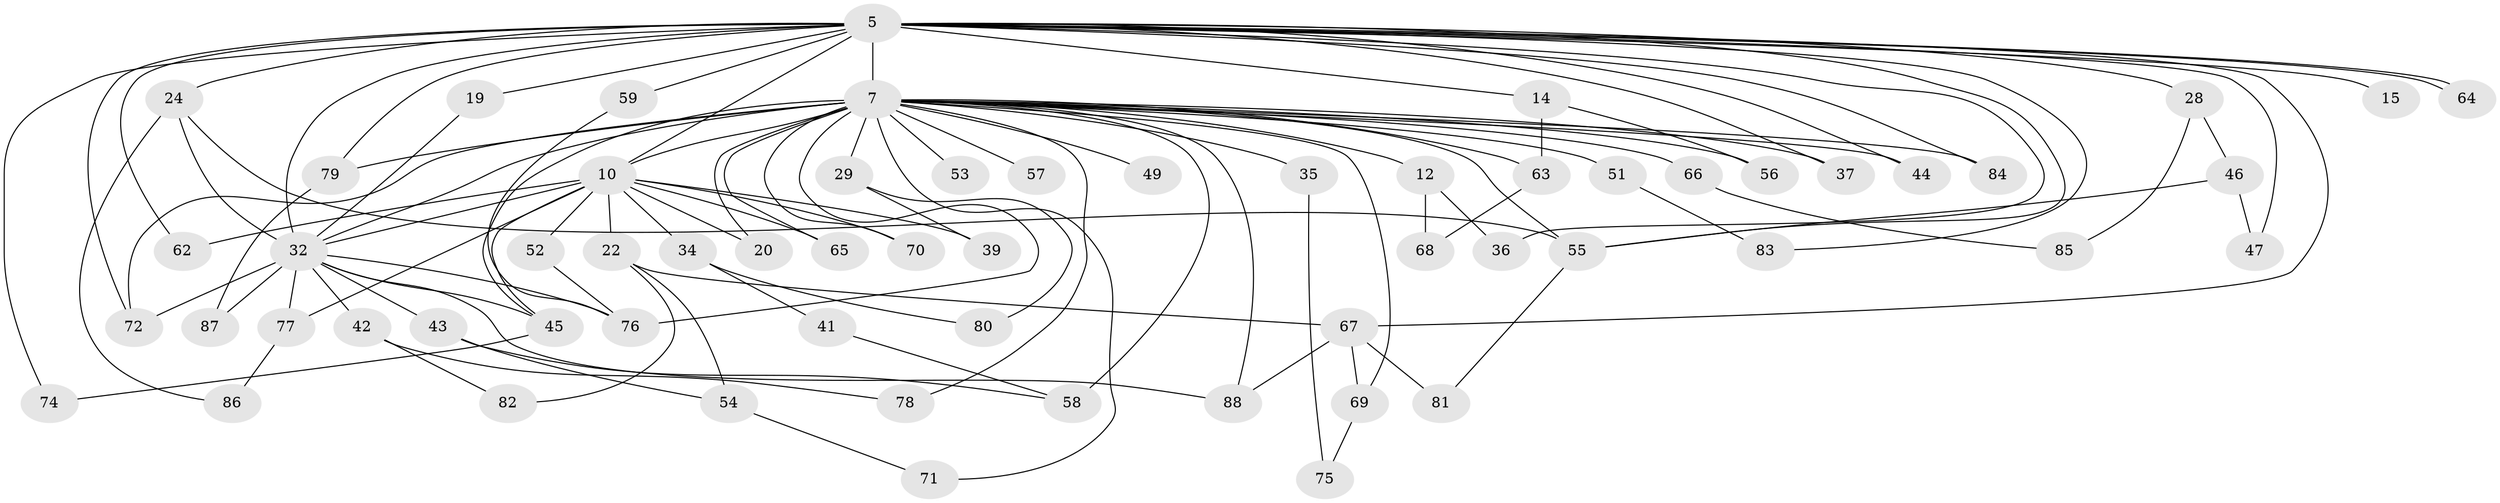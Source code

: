 // original degree distribution, {19: 0.011363636363636364, 20: 0.011363636363636364, 18: 0.011363636363636364, 17: 0.011363636363636364, 27: 0.011363636363636364, 16: 0.022727272727272728, 25: 0.011363636363636364, 15: 0.022727272727272728, 4: 0.1590909090909091, 5: 0.045454545454545456, 2: 0.5113636363636364, 3: 0.1590909090909091, 6: 0.011363636363636364}
// Generated by graph-tools (version 1.1) at 2025/49/03/04/25 21:49:06]
// undirected, 61 vertices, 109 edges
graph export_dot {
graph [start="1"]
  node [color=gray90,style=filled];
  5 [super="+3"];
  7 [super="+4+2"];
  10 [super="+6"];
  12;
  14;
  15;
  19;
  20;
  22 [super="+11"];
  24 [super="+18+13"];
  28;
  29;
  32 [super="+9"];
  34;
  35;
  36;
  37 [super="+21"];
  39;
  41;
  42;
  43;
  44;
  45 [super="+33+31"];
  46;
  47;
  49;
  51 [super="+50"];
  52;
  53;
  54;
  55 [super="+17"];
  56;
  57;
  58 [super="+38"];
  59;
  62;
  63 [super="+27"];
  64;
  65;
  66;
  67 [super="+48"];
  68;
  69 [super="+61"];
  70;
  71;
  72 [super="+26+16"];
  74;
  75;
  76 [super="+30+25"];
  77 [super="+60"];
  78;
  79 [super="+40"];
  80;
  81;
  82;
  83;
  84;
  85;
  86;
  87;
  88 [super="+73"];
  5 -- 7 [weight=8];
  5 -- 10 [weight=4];
  5 -- 14 [weight=2];
  5 -- 15 [weight=2];
  5 -- 19;
  5 -- 28 [weight=2];
  5 -- 36;
  5 -- 47;
  5 -- 59;
  5 -- 62;
  5 -- 64;
  5 -- 64;
  5 -- 67 [weight=2];
  5 -- 72 [weight=2];
  5 -- 74;
  5 -- 84;
  5 -- 44;
  5 -- 83;
  5 -- 37;
  5 -- 79;
  5 -- 32 [weight=4];
  5 -- 24 [weight=3];
  5 -- 55;
  7 -- 10 [weight=8];
  7 -- 12 [weight=2];
  7 -- 20;
  7 -- 32 [weight=9];
  7 -- 35 [weight=2];
  7 -- 56;
  7 -- 57 [weight=2];
  7 -- 66 [weight=2];
  7 -- 70;
  7 -- 76 [weight=3];
  7 -- 51 [weight=3];
  7 -- 69 [weight=2];
  7 -- 84;
  7 -- 63;
  7 -- 37 [weight=2];
  7 -- 65;
  7 -- 71;
  7 -- 78;
  7 -- 79 [weight=2];
  7 -- 88 [weight=2];
  7 -- 29 [weight=2];
  7 -- 44;
  7 -- 45 [weight=2];
  7 -- 49 [weight=2];
  7 -- 53 [weight=2];
  7 -- 58 [weight=3];
  7 -- 55;
  7 -- 72;
  10 -- 22 [weight=3];
  10 -- 39;
  10 -- 62;
  10 -- 65;
  10 -- 70;
  10 -- 34;
  10 -- 77 [weight=2];
  10 -- 20;
  10 -- 52;
  10 -- 32 [weight=4];
  10 -- 45;
  12 -- 36;
  12 -- 68;
  14 -- 56;
  14 -- 63 [weight=2];
  19 -- 32;
  22 -- 54;
  22 -- 82;
  22 -- 67;
  24 -- 32;
  24 -- 86;
  24 -- 55;
  28 -- 46;
  28 -- 85;
  29 -- 39;
  29 -- 80;
  32 -- 42 [weight=2];
  32 -- 43;
  32 -- 77;
  32 -- 76;
  32 -- 87;
  32 -- 88;
  32 -- 72;
  32 -- 45;
  34 -- 41;
  34 -- 80;
  35 -- 75;
  41 -- 58;
  42 -- 78;
  42 -- 82;
  43 -- 54;
  43 -- 58;
  45 -- 74;
  46 -- 47;
  46 -- 55;
  51 -- 83;
  52 -- 76;
  54 -- 71;
  55 -- 81;
  59 -- 76;
  63 -- 68;
  66 -- 85;
  67 -- 81;
  67 -- 69;
  67 -- 88;
  69 -- 75;
  77 -- 86;
  79 -- 87;
}
